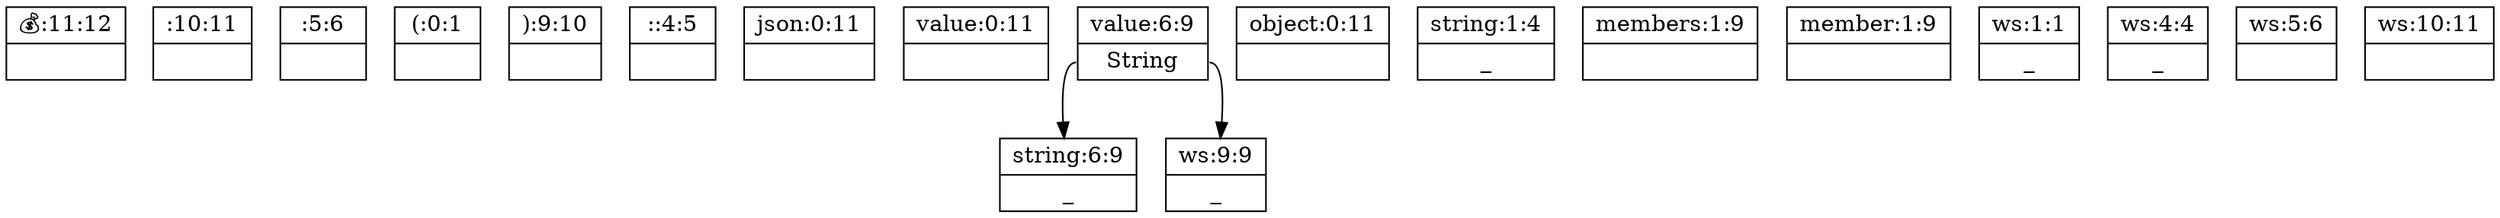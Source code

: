 digraph g{"💰:11:12"[shape=record,label="{💰:11:12|{}}"];":10:11"[shape=record,label="{
:10:11|{}}"];" :5:6"[shape=record,label="{ :5:6|{}}"];"(:0:1"[shape=record,label="{(:0:1|{}}"];"):9:10"[shape=record,label="{):9:10|{}}"];"::4:5"[shape=record,label="{::4:5|{}}"];"json:0:11"[shape=record,label="{json:0:11|{}}"];"value:0:11"[shape=record,label="{value:0:11|{}}"];"value:6:9"[shape=record,label="{value:6:9|{<0>String}}"];"object:0:11"[shape=record,label="{object:0:11|{}}"];"string:1:4"[shape=record,label="{string:1:4|{<0>_}}"];"string:6:9"[shape=record,label="{string:6:9|{<0>_}}"];"members:1:9"[shape=record,label="{members:1:9|{}}"];"member:1:9"[shape=record,label="{member:1:9|{}}"];"ws:1:1"[shape=record,label="{ws:1:1|{<0>_}}"];"ws:4:4"[shape=record,label="{ws:4:4|{<0>_}}"];"ws:5:6"[shape=record,label="{ws:5:6|{}}"];"ws:9:9"[shape=record,label="{ws:9:9|{<0>_}}"];"ws:10:11"[shape=record,label="{ws:10:11|{}}"];"value:6:9":0->"string:6:9"[];"value:6:9":0->"ws:9:9"[];}
